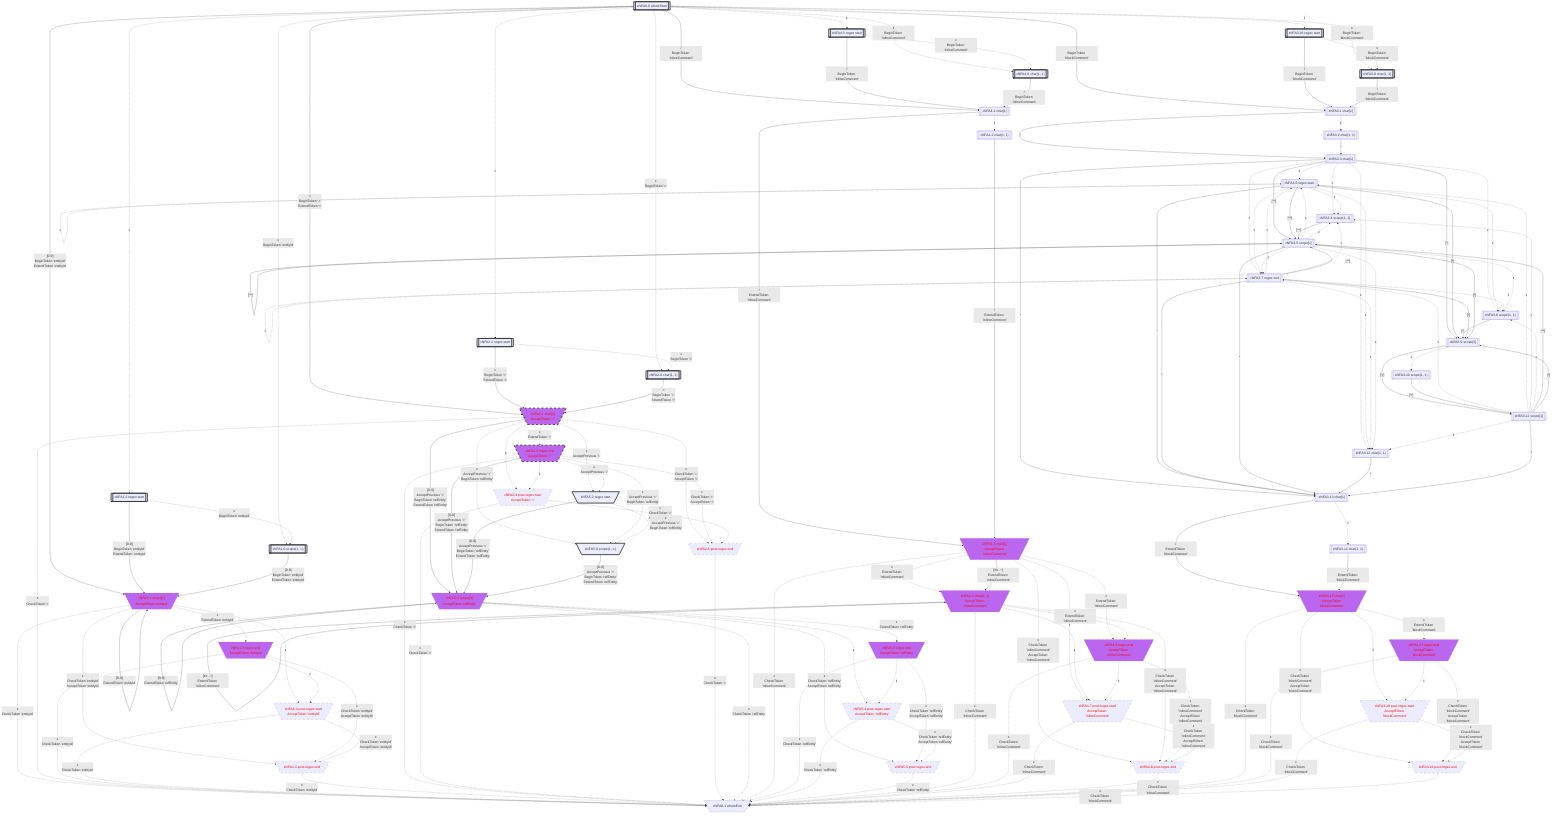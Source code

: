 flowchart
classDef c0001 color:#FF0000;
classDef c0010 stroke-dasharray: 10 10;
classDef c0011 stroke-dasharray: 10 10,color:#FF0000;
classDef c0100 fill:#BB66EE;
classDef c0101 fill:#BB66EE,color:#FF0000;
classDef c0110 fill:#BB66EE,stroke-dasharray: 10 10;
classDef c0111 fill:#BB66EE,stroke-dasharray: 10 10,color:#FF0000;
classDef c1000 stroke:#333,stroke-width:4px;
classDef c1001 stroke:#333,stroke-width:4px,color:#FF0000;
classDef c1010 stroke:#333,stroke-width:4px,stroke-dasharray: 10 10;
classDef c1011 stroke:#333,stroke-width:4px,stroke-dasharray: 10 10,color:#FF0000;
classDef c1100 stroke:#333,stroke-width:4px,fill:#BB66EE;
classDef c1101 stroke:#333,stroke-width:4px,fill:#BB66EE,color:#FF0000;
classDef c1110 stroke:#333,stroke-width:4px,fill:#BB66EE,stroke-dasharray: 10 10;
classDef c1111 stroke:#333,stroke-width:4px,fill:#BB66EE,stroke-dasharray: 10 10,color:#FF0000;
eNFA0_0_6535952[["εNFA0-0 wholeStart"]]
class eNFA0_0_6535952 c1000;
eNFA1_2_59650110[["εNFA1-2 regex start"]]
class eNFA1_2_59650110 c1000;
eNFA2_2_58823573[["εNFA2-2 regex start"]]
class eNFA2_2_58823573 c1000;
eNFA3_16_67088950[["εNFA3-16 regex start"]]
class eNFA3_16_67088950 c1000;
eNFA4_5_66929645[["εNFA4-5 regex start"]]
class eNFA4_5_66929645 c1000;
eNFA1_0_32109549[["εNFA1-0 scope{1, ∞}"]]
class eNFA1_0_32109549 c1000;
eNFA2_0_26241711[["εNFA2-0 char{1, 1}"]]
class eNFA2_0_26241711 c1000;
eNFA3_0_45203864[["εNFA3-0 char{1, 1}"]]
class eNFA3_0_45203864 c1000;
eNFA4_0_28482418[["εNFA4-0 char{1, 1}"]]
class eNFA4_0_28482418 c1000;
eNFA1_1_3567727[\"εNFA1-1 scope[1]
AcceptToken 'entityId'"/]
class eNFA1_1_3567727 c0111;
eNFA2_1_34848813[\"εNFA2-1 char[1]
AcceptToken '='"/]
class eNFA2_1_34848813 c1111;
eNFA3_1_27044054[["εNFA3-1 char[1]"]]
eNFA4_1_43084804[["εNFA4-1 char[1]"]]
eNFA1_3_20550486[\"εNFA1-3 regex end
AcceptToken 'entityId'"/]
class eNFA1_3_20550486 c0111;
eNFA1_4_10372286[\"εNFA1-4 post-regex start
AcceptToken 'entityId'"/]
class eNFA1_4_10372286 c0011;
eNFA1_5_15147232[\"εNFA1-5 post-regex end"/]
class eNFA1_5_15147232 c0011;
eNFA0_1_1683025[\"εNFA0-1 wholeEnd"/]
eNFA2_3_16028238[\"εNFA2-3 regex end
AcceptToken '='"/]
class eNFA2_3_16028238 c1111;
eNFA2_4_23218903[\"εNFA2-4 post-regex start
AcceptToken '='"/]
class eNFA2_4_23218903 c0011;
eNFA5_2_10036418[\"εNFA5-2 regex start"/]
class eNFA5_2_10036418 c1000;
eNFA2_5_7643543[\"εNFA2-5 post-regex end"/]
class eNFA2_5_7643543 c0011;
eNFA5_0_42325954[\"εNFA5-0 scope{1, ∞}"/]
class eNFA5_0_42325954 c1000;
eNFA5_1_41985586[\"εNFA5-1 scope[1]
AcceptToken 'refEntity'"/]
class eNFA5_1_41985586 c0111;
eNFA3_2_208246[["εNFA3-2 char{1, 1}"]]
eNFA3_3_52652517[["εNFA3-3 char[1]"]]
eNFA4_2_52218921[["εNFA4-2 char{1, 1}"]]
eNFA4_3_17916934[\"εNFA4-3 char[1]
AcceptToken 'inlineComment'"/]
class eNFA4_3_17916934 c0111;
eNFA5_3_45389273[\"εNFA5-3 regex end
AcceptToken 'refEntity'"/]
class eNFA5_3_45389273 c0111;
eNFA5_4_25374516[\"εNFA5-4 post-regex start
AcceptToken 'refEntity'"/]
class eNFA5_4_25374516 c0011;
eNFA5_5_20634784[\"εNFA5-5 post-regex end"/]
class eNFA5_5_20634784 c0011;
eNFA3_6_2107364[["εNFA3-6 regex start"]]
eNFA3_4_36478775[["εNFA3-4 scope{1, 1}"]]
eNFA3_8_18966278[["εNFA3-8 scope{1, 1}"]]
eNFA3_7_59873520[["εNFA3-7 regex end"]]
eNFA3_5_36995518[["εNFA3-5 scope[1]"]]
eNFA3_9_1874221[["εNFA3-9 scope[1]"]]
eNFA3_12_4110613[["εNFA3-12 char{1, 1}"]]
eNFA3_13_17594176[["εNFA3-13 char[1]"]]
eNFA4_4_1990770[\"εNFA4-4 char{0, ∞}
AcceptToken 'inlineComment'"/]
class eNFA4_4_1990770 c0111;
eNFA4_6_27034686[\"εNFA4-6 regex end
AcceptToken 'inlineComment'"/]
class eNFA4_6_27034686 c0111;
eNFA4_7_55015173[\"εNFA4-7 post-regex start
AcceptToken 'inlineComment'"/]
class eNFA4_7_55015173 c0011;
eNFA4_8_61945077[\"εNFA4-8 post-regex end"/]
class eNFA4_8_61945077 c0011;
eNFA3_10_16867989[["εNFA3-10 scope{1, 1}"]]
eNFA3_11_51495331[["εNFA3-11 scope[1]"]]
eNFA3_14_42069902[["εNFA3-14 char{1, 1}"]]
eNFA3_15_4181593[\"εNFA3-15 char[1]
AcceptToken 'blockComment'"/]
class eNFA3_15_4181593 c0111;
eNFA3_17_37634337[\"εNFA3-17 regex end
AcceptToken 'blockComment'"/]
class eNFA3_17_37634337 c0111;
eNFA3_18_3164713[\"εNFA3-18 post-regex start
AcceptToken 'blockComment'"/]
class eNFA3_18_3164713 c0011;
eNFA3_19_60804799[\"εNFA3-19 post-regex end"/]
class eNFA3_19_60804799 c0011;
eNFA0_0_6535952 -.->|"ε"|eNFA1_2_59650110
eNFA0_0_6535952 -.->|"ε"|eNFA2_2_58823573
eNFA0_0_6535952 -.->|"ε"|eNFA3_16_67088950
eNFA0_0_6535952 -.->|"ε"|eNFA4_5_66929645
eNFA0_0_6535952 -.->|"ε
BeginToken 'entityId'"|eNFA1_0_32109549
eNFA0_0_6535952 -.->|"ε
BeginToken '='"|eNFA2_0_26241711
eNFA0_0_6535952 -.->|"ε
BeginToken 'blockComment'"|eNFA3_0_45203864
eNFA0_0_6535952 -.->|"ε
BeginToken 'inlineComment'"|eNFA4_0_28482418
eNFA0_0_6535952 -->|"[0-9]
BeginToken 'entityId'
ExtendToken 'entityId'"|eNFA1_1_3567727
eNFA0_0_6535952 -->|"=
BeginToken '='
ExtendToken '='"|eNFA2_1_34848813
eNFA0_0_6535952 -->|"/
BeginToken 'blockComment'"|eNFA3_1_27044054
eNFA0_0_6535952 -->|"/
BeginToken 'inlineComment'"|eNFA4_1_43084804
eNFA1_2_59650110 -.->|"ε
BeginToken 'entityId'"|eNFA1_0_32109549
eNFA1_2_59650110 -->|"[0-9]
BeginToken 'entityId'
ExtendToken 'entityId'"|eNFA1_1_3567727
eNFA2_2_58823573 -.->|"ε
BeginToken '='"|eNFA2_0_26241711
eNFA2_2_58823573 -->|"=
BeginToken '='
ExtendToken '='"|eNFA2_1_34848813
eNFA3_16_67088950 -.->|"ε
BeginToken 'blockComment'"|eNFA3_0_45203864
eNFA3_16_67088950 -->|"/
BeginToken 'blockComment'"|eNFA3_1_27044054
eNFA4_5_66929645 -.->|"ε
BeginToken 'inlineComment'"|eNFA4_0_28482418
eNFA4_5_66929645 -->|"/
BeginToken 'inlineComment'"|eNFA4_1_43084804
eNFA1_0_32109549 -->|"[0-9]
BeginToken 'entityId'
ExtendToken 'entityId'"|eNFA1_1_3567727
eNFA2_0_26241711 -->|"=
BeginToken '='
ExtendToken '='"|eNFA2_1_34848813
eNFA3_0_45203864 -->|"/
BeginToken 'blockComment'"|eNFA3_1_27044054
eNFA4_0_28482418 -->|"/
BeginToken 'inlineComment'"|eNFA4_1_43084804
eNFA1_1_3567727 -->|"[0-9]
ExtendToken 'entityId'"|eNFA1_1_3567727
eNFA1_1_3567727 -.->|"ε
ExtendToken 'entityId'"|eNFA1_3_20550486
eNFA1_1_3567727 -.->|"ε"|eNFA1_4_10372286
eNFA1_1_3567727 -.->|"ε
CheckToken 'entityId'
AcceptToken 'entityId'"|eNFA1_5_15147232
eNFA1_1_3567727 -.->|"ε
CheckToken 'entityId'"|eNFA0_1_1683025
eNFA2_1_34848813 -.->|"ε
ExtendToken '='"|eNFA2_3_16028238
eNFA2_1_34848813 -.->|"ε"|eNFA2_4_23218903
eNFA2_1_34848813 -.->|"ε
AcceptPrevious '='"|eNFA5_2_10036418
eNFA2_1_34848813 -.->|"ε
CheckToken '='
AcceptToken '='"|eNFA2_5_7643543
eNFA2_1_34848813 -.->|"ε
CheckToken '='"|eNFA0_1_1683025
eNFA2_1_34848813 -.->|"ε
AcceptPrevious '='
BeginToken 'refEntity'"|eNFA5_0_42325954
eNFA2_1_34848813 -->|"[0-9]
AcceptPrevious '='
BeginToken 'refEntity'
ExtendToken 'refEntity'"|eNFA5_1_41985586
eNFA3_1_27044054 -.->|"ε"|eNFA3_2_208246
eNFA3_1_27044054 -->|"*"|eNFA3_3_52652517
eNFA4_1_43084804 -.->|"ε"|eNFA4_2_52218921
eNFA4_1_43084804 -->|"/
ExtendToken 'inlineComment'"|eNFA4_3_17916934
eNFA1_3_20550486 -.->|"ε"|eNFA1_4_10372286
eNFA1_3_20550486 -.->|"ε
CheckToken 'entityId'
AcceptToken 'entityId'"|eNFA1_5_15147232
eNFA1_3_20550486 -.->|"ε
CheckToken 'entityId'"|eNFA0_1_1683025
eNFA1_4_10372286 -.->|"ε
CheckToken 'entityId'
AcceptToken 'entityId'"|eNFA1_5_15147232
eNFA1_4_10372286 -.->|"ε
CheckToken 'entityId'"|eNFA0_1_1683025
eNFA1_5_15147232 -.->|"ε
CheckToken 'entityId'"|eNFA0_1_1683025
eNFA2_3_16028238 -.->|"ε"|eNFA2_4_23218903
eNFA2_3_16028238 -.->|"ε
AcceptPrevious '='"|eNFA5_2_10036418
eNFA2_3_16028238 -.->|"ε
CheckToken '='
AcceptToken '='"|eNFA2_5_7643543
eNFA2_3_16028238 -.->|"ε
AcceptPrevious '='
BeginToken 'refEntity'"|eNFA5_0_42325954
eNFA2_3_16028238 -.->|"ε
CheckToken '='"|eNFA0_1_1683025
eNFA2_3_16028238 -->|"[0-9]
AcceptPrevious '='
BeginToken 'refEntity'
ExtendToken 'refEntity'"|eNFA5_1_41985586
eNFA2_4_23218903 -.->|"ε
CheckToken '='
AcceptToken '='"|eNFA2_5_7643543
eNFA2_4_23218903 -.->|"ε
CheckToken '='"|eNFA0_1_1683025
eNFA5_2_10036418 -.->|"ε
AcceptPrevious '='
BeginToken 'refEntity'"|eNFA5_0_42325954
eNFA5_2_10036418 -->|"[0-9]
AcceptPrevious '='
BeginToken 'refEntity'
ExtendToken 'refEntity'"|eNFA5_1_41985586
eNFA2_5_7643543 -.->|"ε
CheckToken '='"|eNFA0_1_1683025
eNFA5_0_42325954 -->|"[0-9]
AcceptPrevious '='
BeginToken 'refEntity'
ExtendToken 'refEntity'"|eNFA5_1_41985586
eNFA5_1_41985586 -->|"[0-9]
ExtendToken 'refEntity'"|eNFA5_1_41985586
eNFA5_1_41985586 -.->|"ε
ExtendToken 'refEntity'"|eNFA5_3_45389273
eNFA5_1_41985586 -.->|"ε"|eNFA5_4_25374516
eNFA5_1_41985586 -.->|"ε
CheckToken 'refEntity'
AcceptToken 'refEntity'"|eNFA5_5_20634784
eNFA5_1_41985586 -.->|"ε
CheckToken 'refEntity'"|eNFA0_1_1683025
eNFA3_2_208246 -->|"*"|eNFA3_3_52652517
eNFA3_3_52652517 -.->|"ε"|eNFA3_6_2107364
eNFA3_3_52652517 -.->|"ε"|eNFA3_4_36478775
eNFA3_3_52652517 -.->|"ε"|eNFA3_8_18966278
eNFA3_3_52652517 -.->|"ε"|eNFA3_7_59873520
eNFA3_3_52652517 -->|"[^*]"|eNFA3_5_36995518
eNFA3_3_52652517 -->|"[*]"|eNFA3_9_1874221
eNFA3_3_52652517 -.->|"ε"|eNFA3_12_4110613
eNFA3_3_52652517 -->|"*"|eNFA3_13_17594176
eNFA4_2_52218921 -->|"/
ExtendToken 'inlineComment'"|eNFA4_3_17916934
eNFA4_3_17916934 -.->|"ε
ExtendToken 'inlineComment'"|eNFA4_4_1990770
eNFA4_3_17916934 -->|"[#92;t#92;r#32;-~]
ExtendToken 'inlineComment'"|eNFA4_4_1990770
eNFA4_3_17916934 -.->|"ε
ExtendToken 'inlineComment'"|eNFA4_6_27034686
eNFA4_3_17916934 -.->|"ε"|eNFA4_7_55015173
eNFA4_3_17916934 -.->|"ε
CheckToken 'inlineComment'
AcceptToken 'inlineComment'"|eNFA4_8_61945077
eNFA4_3_17916934 -.->|"ε
CheckToken 'inlineComment'"|eNFA0_1_1683025
eNFA5_3_45389273 -.->|"ε"|eNFA5_4_25374516
eNFA5_3_45389273 -.->|"ε
CheckToken 'refEntity'
AcceptToken 'refEntity'"|eNFA5_5_20634784
eNFA5_3_45389273 -.->|"ε
CheckToken 'refEntity'"|eNFA0_1_1683025
eNFA5_4_25374516 -.->|"ε
CheckToken 'refEntity'
AcceptToken 'refEntity'"|eNFA5_5_20634784
eNFA5_4_25374516 -.->|"ε
CheckToken 'refEntity'"|eNFA0_1_1683025
eNFA5_5_20634784 -.->|"ε
CheckToken 'refEntity'"|eNFA0_1_1683025
eNFA3_6_2107364 -.->|"ε"|eNFA3_4_36478775
eNFA3_6_2107364 -.->|"ε"|eNFA3_8_18966278
eNFA3_6_2107364 -.->|"ε"|eNFA3_7_59873520
eNFA3_6_2107364 -->|"[^*]"|eNFA3_5_36995518
eNFA3_6_2107364 -->|"[*]"|eNFA3_9_1874221
eNFA3_6_2107364 -.->|"ε"|eNFA3_6_2107364
eNFA3_6_2107364 -.->|"ε"|eNFA3_12_4110613
eNFA3_6_2107364 -->|"*"|eNFA3_13_17594176
eNFA3_4_36478775 -->|"[^*]"|eNFA3_5_36995518
eNFA3_8_18966278 -->|"[*]"|eNFA3_9_1874221
eNFA3_7_59873520 -.->|"ε"|eNFA3_6_2107364
eNFA3_7_59873520 -.->|"ε"|eNFA3_12_4110613
eNFA3_7_59873520 -.->|"ε"|eNFA3_4_36478775
eNFA3_7_59873520 -.->|"ε"|eNFA3_8_18966278
eNFA3_7_59873520 -.->|"ε"|eNFA3_7_59873520
eNFA3_7_59873520 -->|"[^*]"|eNFA3_5_36995518
eNFA3_7_59873520 -->|"[*]"|eNFA3_9_1874221
eNFA3_7_59873520 -->|"*"|eNFA3_13_17594176
eNFA3_5_36995518 -.->|"ε"|eNFA3_7_59873520
eNFA3_5_36995518 -.->|"ε"|eNFA3_6_2107364
eNFA3_5_36995518 -.->|"ε"|eNFA3_12_4110613
eNFA3_5_36995518 -.->|"ε"|eNFA3_4_36478775
eNFA3_5_36995518 -.->|"ε"|eNFA3_8_18966278
eNFA3_5_36995518 -->|"[^*]"|eNFA3_5_36995518
eNFA3_5_36995518 -->|"[*]"|eNFA3_9_1874221
eNFA3_5_36995518 -->|"*"|eNFA3_13_17594176
eNFA3_9_1874221 -.->|"ε"|eNFA3_10_16867989
eNFA3_9_1874221 -->|"[^/]"|eNFA3_11_51495331
eNFA3_12_4110613 -->|"*"|eNFA3_13_17594176
eNFA3_13_17594176 -.->|"ε"|eNFA3_14_42069902
eNFA3_13_17594176 -->|"/
ExtendToken 'blockComment'"|eNFA3_15_4181593
eNFA4_4_1990770 -->|"[#92;t#92;r#32;-~]
ExtendToken 'inlineComment'"|eNFA4_4_1990770
eNFA4_4_1990770 -.->|"ε
ExtendToken 'inlineComment'"|eNFA4_6_27034686
eNFA4_4_1990770 -.->|"ε"|eNFA4_7_55015173
eNFA4_4_1990770 -.->|"ε
CheckToken 'inlineComment'
AcceptToken 'inlineComment'"|eNFA4_8_61945077
eNFA4_4_1990770 -.->|"ε
CheckToken 'inlineComment'"|eNFA0_1_1683025
eNFA4_6_27034686 -.->|"ε"|eNFA4_7_55015173
eNFA4_6_27034686 -.->|"ε
CheckToken 'inlineComment'
AcceptToken 'inlineComment'"|eNFA4_8_61945077
eNFA4_6_27034686 -.->|"ε
CheckToken 'inlineComment'"|eNFA0_1_1683025
eNFA4_7_55015173 -.->|"ε
CheckToken 'inlineComment'
AcceptToken 'inlineComment'"|eNFA4_8_61945077
eNFA4_7_55015173 -.->|"ε
CheckToken 'inlineComment'"|eNFA0_1_1683025
eNFA4_8_61945077 -.->|"ε
CheckToken 'inlineComment'"|eNFA0_1_1683025
eNFA3_10_16867989 -->|"[^/]"|eNFA3_11_51495331
eNFA3_11_51495331 -.->|"ε"|eNFA3_7_59873520
eNFA3_11_51495331 -.->|"ε"|eNFA3_6_2107364
eNFA3_11_51495331 -.->|"ε"|eNFA3_12_4110613
eNFA3_11_51495331 -.->|"ε"|eNFA3_4_36478775
eNFA3_11_51495331 -.->|"ε"|eNFA3_8_18966278
eNFA3_11_51495331 -->|"[^*]"|eNFA3_5_36995518
eNFA3_11_51495331 -->|"[*]"|eNFA3_9_1874221
eNFA3_11_51495331 -->|"*"|eNFA3_13_17594176
eNFA3_14_42069902 -->|"/
ExtendToken 'blockComment'"|eNFA3_15_4181593
eNFA3_15_4181593 -.->|"ε
ExtendToken 'blockComment'"|eNFA3_17_37634337
eNFA3_15_4181593 -.->|"ε"|eNFA3_18_3164713
eNFA3_15_4181593 -.->|"ε
CheckToken 'blockComment'
AcceptToken 'blockComment'"|eNFA3_19_60804799
eNFA3_15_4181593 -.->|"ε
CheckToken 'blockComment'"|eNFA0_1_1683025
eNFA3_17_37634337 -.->|"ε"|eNFA3_18_3164713
eNFA3_17_37634337 -.->|"ε
CheckToken 'blockComment'
AcceptToken 'blockComment'"|eNFA3_19_60804799
eNFA3_17_37634337 -.->|"ε
CheckToken 'blockComment'"|eNFA0_1_1683025
eNFA3_18_3164713 -.->|"ε
CheckToken 'blockComment'
AcceptToken 'blockComment'"|eNFA3_19_60804799
eNFA3_18_3164713 -.->|"ε
CheckToken 'blockComment'"|eNFA0_1_1683025
eNFA3_19_60804799 -.->|"ε
CheckToken 'blockComment'"|eNFA0_1_1683025